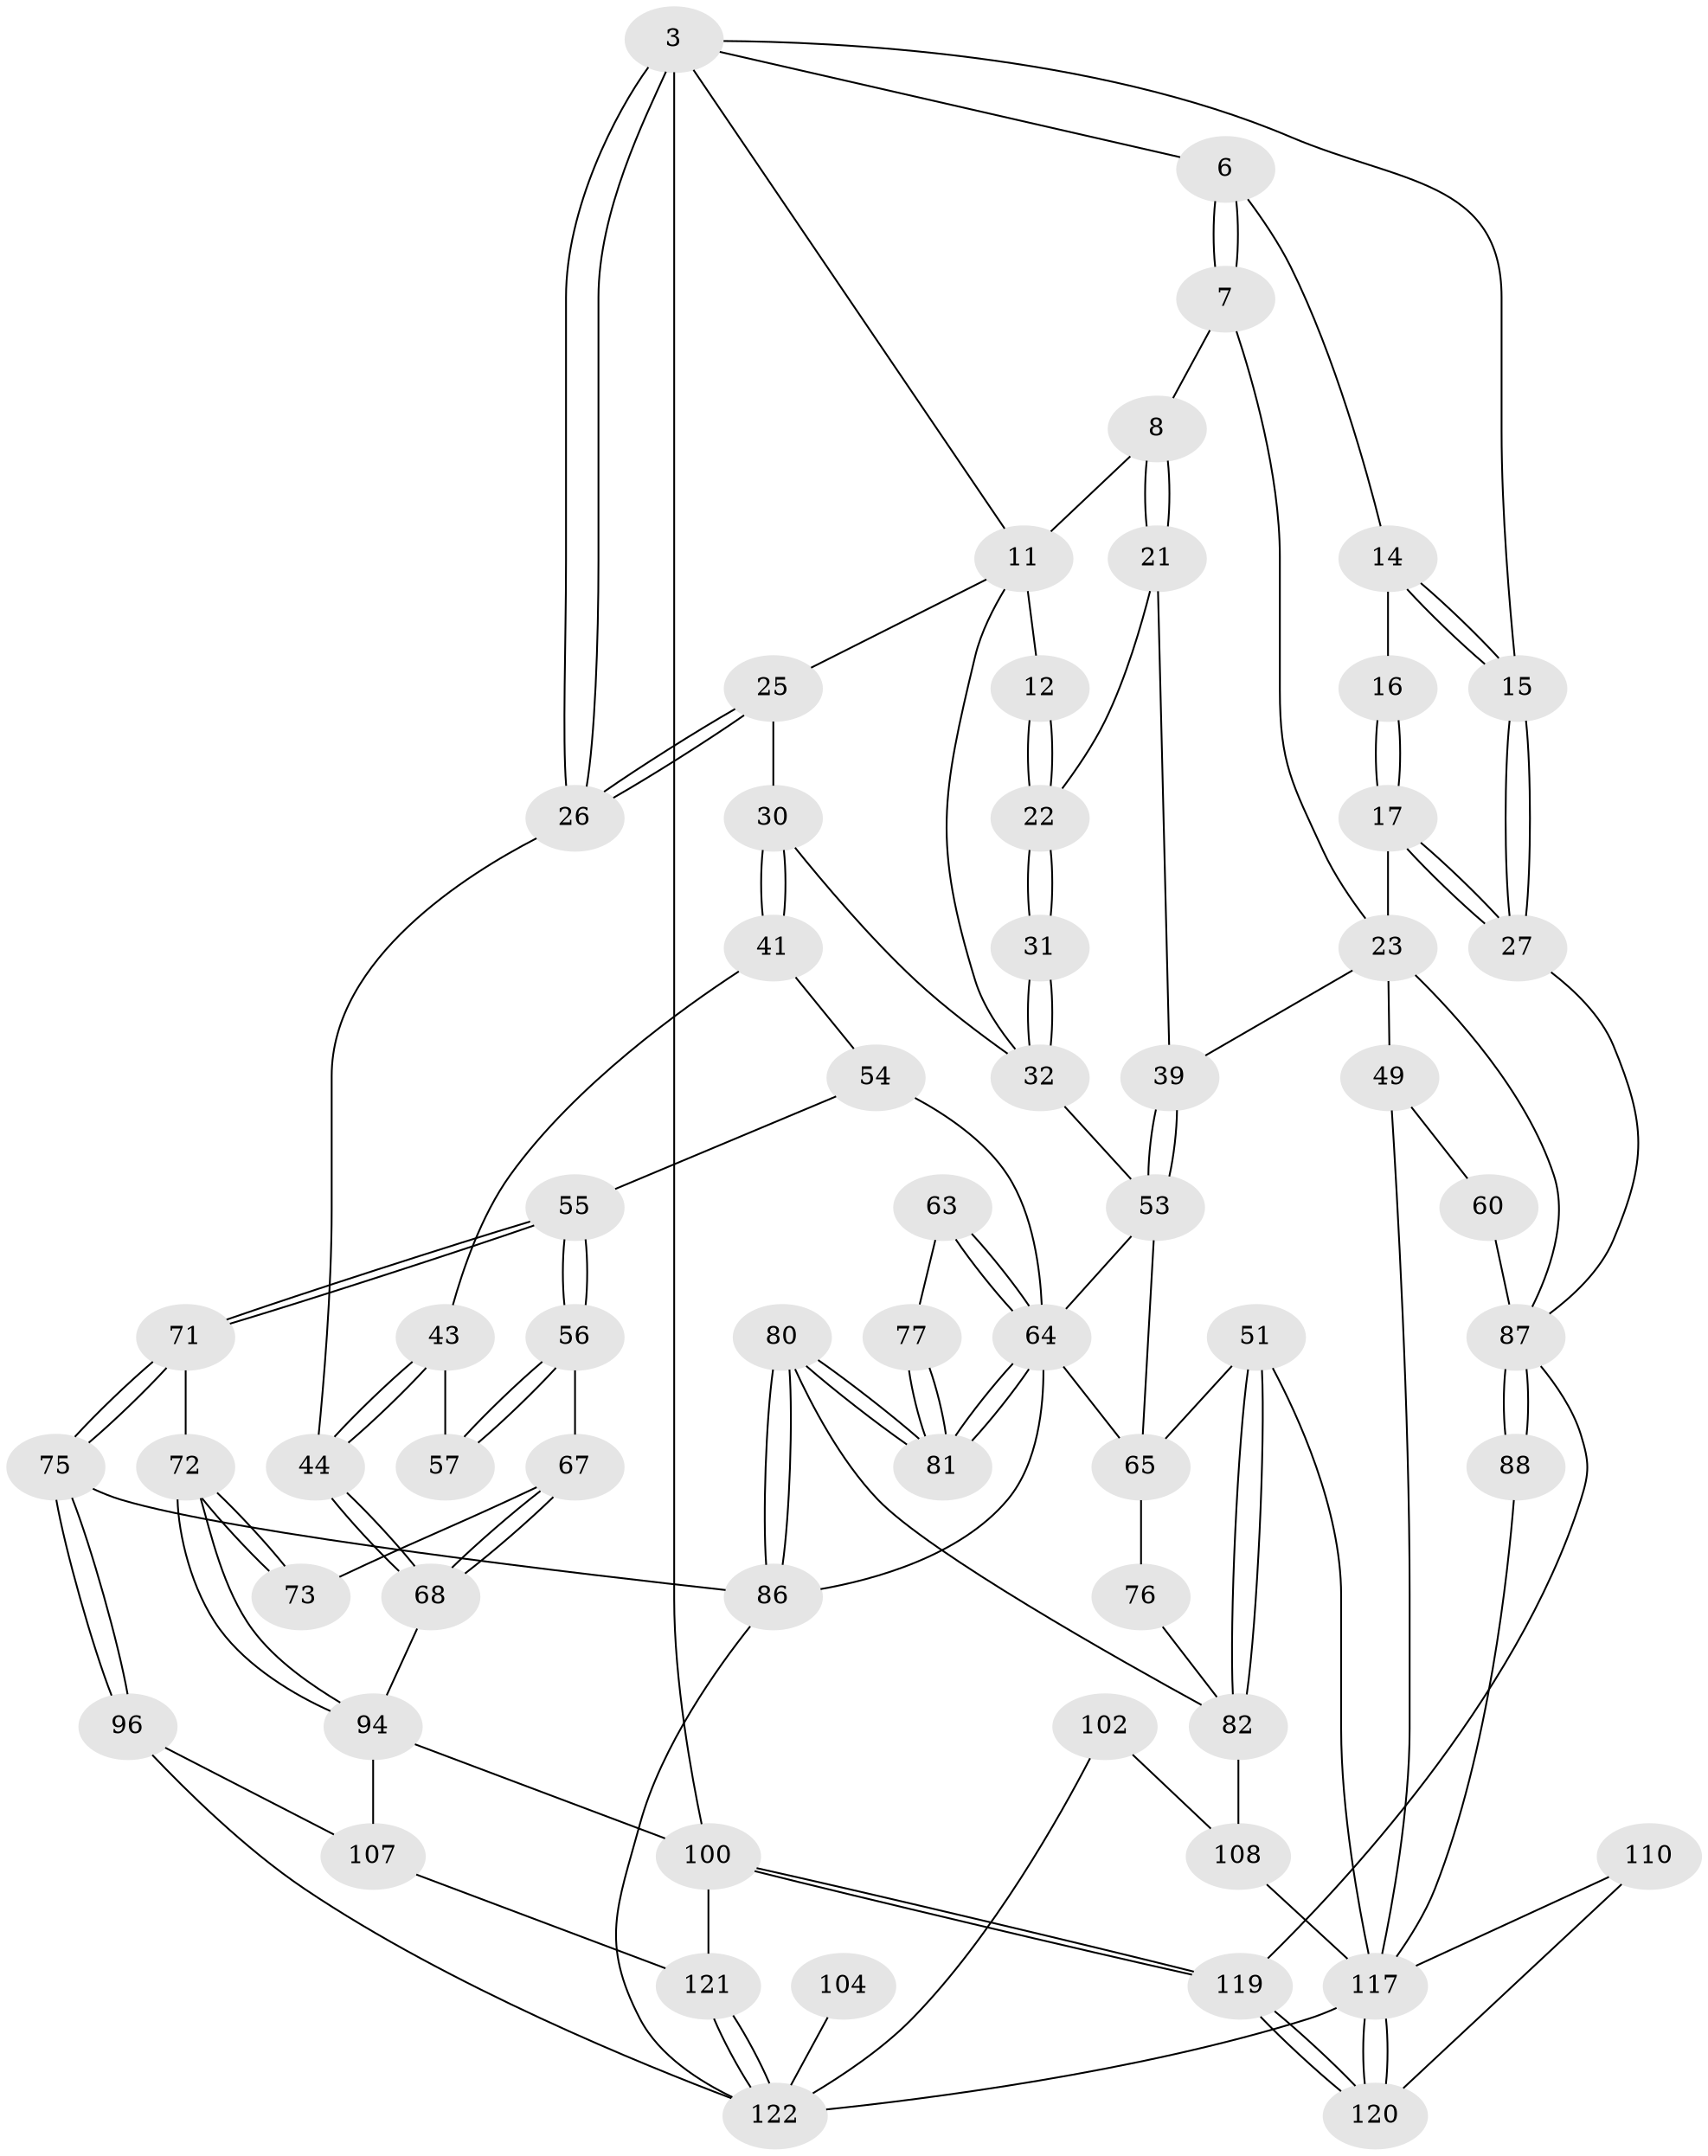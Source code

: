 // original degree distribution, {3: 0.03278688524590164, 6: 0.23770491803278687, 5: 0.5081967213114754, 4: 0.22131147540983606}
// Generated by graph-tools (version 1.1) at 2025/01/03/09/25 05:01:47]
// undirected, 61 vertices, 131 edges
graph export_dot {
graph [start="1"]
  node [color=gray90,style=filled];
  3 [pos="+0+0",super="+2"];
  6 [pos="+0.7750883292261821+0.018109880538630142",super="+1"];
  7 [pos="+0.7230150023529962+0.10047379842743923"];
  8 [pos="+0.6108486872298424+0.12832021455204182"];
  11 [pos="+0.27736150094648065+0",super="+10+4+9"];
  12 [pos="+0.4241554107654916+0.10270180586716621"];
  14 [pos="+1+0",super="+13"];
  15 [pos="+1+0"];
  16 [pos="+0.8913728911213106+0.12536584846794108"];
  17 [pos="+0.9238004937006041+0.21852504648948332"];
  21 [pos="+0.5843305173936595+0.26109059929553896"];
  22 [pos="+0.46756287426865123+0.23295855499378118"];
  23 [pos="+0.64286137911503+0.2885245569720294",super="+20"];
  25 [pos="+0.02472751528634378+0.1822222458604642"];
  26 [pos="+0+0.09040403945829041"];
  27 [pos="+1+0.3220815162225041"];
  30 [pos="+0.15593043655602604+0.2645205167207392"];
  31 [pos="+0.39727479672006255+0.31683324793045364"];
  32 [pos="+0.3926814669925828+0.32319938166313245",super="+29+28"];
  39 [pos="+0.5570299231276985+0.40863900351148036",super="+24"];
  41 [pos="+0.14782858067381632+0.29848645318139555"];
  43 [pos="+0+0.33521982933873473",super="+42"];
  44 [pos="+0+0.32105047030386075"];
  49 [pos="+0.7073601019374967+0.42068672777061317",super="+34+33"];
  51 [pos="+0.5991141480083867+0.5312565351036014"];
  53 [pos="+0.5593013045368934+0.46159870601035424",super="+45+40"];
  54 [pos="+0.13094572703510562+0.5070296888544331",super="+48"];
  55 [pos="+0.1117123863159107+0.5092659353939999"];
  56 [pos="+0.06573250458525501+0.49171397140303397"];
  57 [pos="+0.06147376492580233+0.4484417878419585"];
  60 [pos="+0.8320897261681124+0.5001325107773987",super="+36"];
  63 [pos="+0.3268244146904307+0.5103078064171295"];
  64 [pos="+0.3182161730372734+0.5178887573006627",super="+59+62"];
  65 [pos="+0.5266253750320891+0.4981623591539863",super="+52"];
  67 [pos="+0+0.5288880806313635",super="+66"];
  68 [pos="+0+0.5352451784659334"];
  71 [pos="+0.08882052189045953+0.6642098535338627"];
  72 [pos="+0.08334698731727377+0.664202593835246"];
  73 [pos="+0.07321127148893157+0.6482953454688218"];
  75 [pos="+0.1092189303828852+0.6725124897362025"];
  76 [pos="+0.42536697764718195+0.5442152513036178"];
  77 [pos="+0.4185433889517054+0.5438168787368975"];
  80 [pos="+0.37531655974948225+0.7269977366746777"];
  81 [pos="+0.37372824727784965+0.7167761553681331"];
  82 [pos="+0.584917706327915+0.5961460152231572",super="+79"];
  86 [pos="+0.32760195994932034+0.7488157178238933",super="+74"];
  87 [pos="+1+0.6419922941330036",super="+37+38+35+61"];
  88 [pos="+0.9915075424418313+0.6850274137072496",super="+69"];
  94 [pos="+0+0.7358234079773296",super="+84"];
  96 [pos="+0.14741218917078802+0.7679800029229423"];
  100 [pos="+1+1",super="+85"];
  102 [pos="+0.5266439026417989+0.8359496969591566"];
  104 [pos="+0.37119819598701215+0.8994938369946246"];
  107 [pos="+0.09239992707703083+0.8495420313580586",super="+97"];
  108 [pos="+0.5693749516040216+0.8413072618842768",super="+91+95"];
  110 [pos="+0.7653409570199482+0.9264051963084646"];
  117 [pos="+0.7212517938267207+1",super="+114+111+90+93"];
  119 [pos="+1+1",super="+112+101"];
  120 [pos="+0.7266908150222121+1",super="+116"];
  121 [pos="+0+1",super="+106"];
  122 [pos="+0.3324891573754758+1",super="+118+115"];
  3 -- 26;
  3 -- 26;
  3 -- 100 [weight=2];
  3 -- 15;
  3 -- 6;
  3 -- 11;
  6 -- 7;
  6 -- 7;
  6 -- 14;
  7 -- 8;
  7 -- 23;
  8 -- 21;
  8 -- 21;
  8 -- 11;
  11 -- 12 [weight=2];
  11 -- 32;
  11 -- 25;
  12 -- 22;
  12 -- 22;
  14 -- 15;
  14 -- 15;
  14 -- 16 [weight=2];
  15 -- 27;
  15 -- 27;
  16 -- 17;
  16 -- 17;
  17 -- 27;
  17 -- 27;
  17 -- 23;
  21 -- 22;
  21 -- 39;
  22 -- 31;
  22 -- 31;
  23 -- 39;
  23 -- 49 [weight=2];
  23 -- 87;
  25 -- 26;
  25 -- 26;
  25 -- 30;
  26 -- 44;
  27 -- 87;
  30 -- 41;
  30 -- 41;
  30 -- 32;
  31 -- 32 [weight=2];
  31 -- 32;
  32 -- 53;
  39 -- 53 [weight=2];
  39 -- 53;
  41 -- 43;
  41 -- 54;
  43 -- 44;
  43 -- 44;
  43 -- 57 [weight=2];
  44 -- 68;
  44 -- 68;
  49 -- 60 [weight=2];
  49 -- 117;
  51 -- 82;
  51 -- 82;
  51 -- 65;
  51 -- 117;
  53 -- 64;
  53 -- 65;
  54 -- 55;
  54 -- 64 [weight=2];
  55 -- 56;
  55 -- 56;
  55 -- 71;
  55 -- 71;
  56 -- 57;
  56 -- 57;
  56 -- 67;
  60 -- 87 [weight=2];
  63 -- 64 [weight=2];
  63 -- 64;
  63 -- 77;
  64 -- 81;
  64 -- 81;
  64 -- 65;
  64 -- 86;
  65 -- 76;
  67 -- 68;
  67 -- 68;
  67 -- 73 [weight=2];
  68 -- 94;
  71 -- 72;
  71 -- 75;
  71 -- 75;
  72 -- 73;
  72 -- 73;
  72 -- 94;
  72 -- 94;
  75 -- 96;
  75 -- 96;
  75 -- 86;
  76 -- 82;
  77 -- 81;
  77 -- 81;
  80 -- 81;
  80 -- 81;
  80 -- 86;
  80 -- 86;
  80 -- 82;
  82 -- 108 [weight=2];
  86 -- 122;
  87 -- 88 [weight=2];
  87 -- 88;
  87 -- 119;
  88 -- 117 [weight=2];
  94 -- 100;
  94 -- 107 [weight=2];
  96 -- 107;
  96 -- 122;
  100 -- 119 [weight=2];
  100 -- 119;
  100 -- 121;
  102 -- 108 [weight=2];
  102 -- 122;
  104 -- 122 [weight=3];
  107 -- 121;
  108 -- 117 [weight=2];
  110 -- 117;
  110 -- 120 [weight=2];
  117 -- 120 [weight=2];
  117 -- 120;
  117 -- 122;
  119 -- 120 [weight=2];
  119 -- 120;
  121 -- 122 [weight=2];
  121 -- 122;
}
